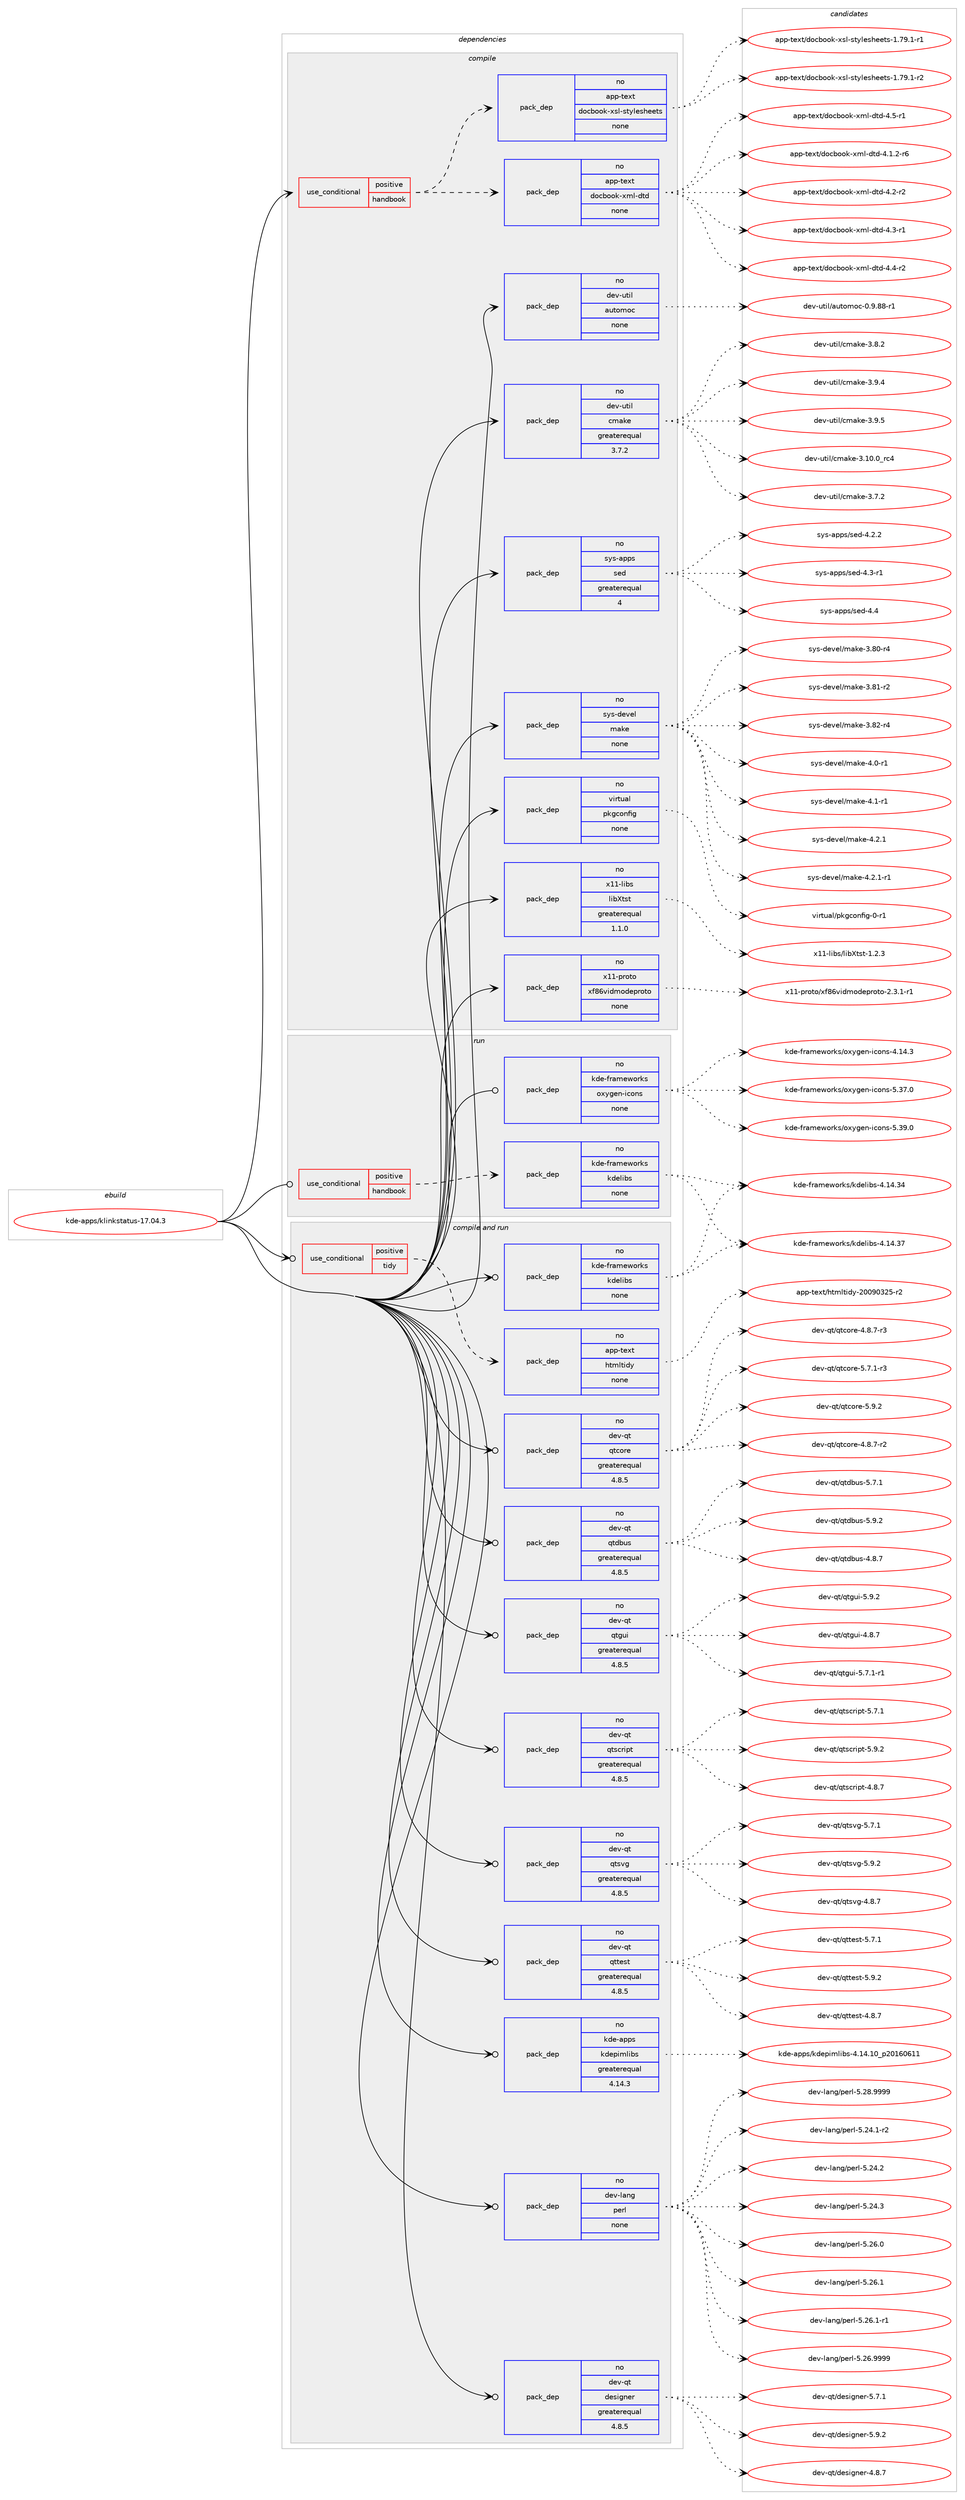 digraph prolog {

# *************
# Graph options
# *************

newrank=true;
concentrate=true;
compound=true;
graph [rankdir=LR,fontname=Helvetica,fontsize=10,ranksep=1.5];#, ranksep=2.5, nodesep=0.2];
edge  [arrowhead=vee];
node  [fontname=Helvetica,fontsize=10];

# **********
# The ebuild
# **********

subgraph cluster_leftcol {
color=gray;
rank=same;
label=<<i>ebuild</i>>;
id [label="kde-apps/klinkstatus-17.04.3", color=red, width=4, href="../kde-apps/klinkstatus-17.04.3.svg"];
}

# ****************
# The dependencies
# ****************

subgraph cluster_midcol {
color=gray;
label=<<i>dependencies</i>>;
subgraph cluster_compile {
fillcolor="#eeeeee";
style=filled;
label=<<i>compile</i>>;
subgraph cond82877 {
dependency321320 [label=<<TABLE BORDER="0" CELLBORDER="1" CELLSPACING="0" CELLPADDING="4"><TR><TD ROWSPAN="3" CELLPADDING="10">use_conditional</TD></TR><TR><TD>positive</TD></TR><TR><TD>handbook</TD></TR></TABLE>>, shape=none, color=red];
subgraph pack233449 {
dependency321321 [label=<<TABLE BORDER="0" CELLBORDER="1" CELLSPACING="0" CELLPADDING="4" WIDTH="220"><TR><TD ROWSPAN="6" CELLPADDING="30">pack_dep</TD></TR><TR><TD WIDTH="110">no</TD></TR><TR><TD>app-text</TD></TR><TR><TD>docbook-xml-dtd</TD></TR><TR><TD>none</TD></TR><TR><TD></TD></TR></TABLE>>, shape=none, color=blue];
}
dependency321320:e -> dependency321321:w [weight=20,style="dashed",arrowhead="vee"];
subgraph pack233450 {
dependency321322 [label=<<TABLE BORDER="0" CELLBORDER="1" CELLSPACING="0" CELLPADDING="4" WIDTH="220"><TR><TD ROWSPAN="6" CELLPADDING="30">pack_dep</TD></TR><TR><TD WIDTH="110">no</TD></TR><TR><TD>app-text</TD></TR><TR><TD>docbook-xsl-stylesheets</TD></TR><TR><TD>none</TD></TR><TR><TD></TD></TR></TABLE>>, shape=none, color=blue];
}
dependency321320:e -> dependency321322:w [weight=20,style="dashed",arrowhead="vee"];
}
id:e -> dependency321320:w [weight=20,style="solid",arrowhead="vee"];
subgraph pack233451 {
dependency321323 [label=<<TABLE BORDER="0" CELLBORDER="1" CELLSPACING="0" CELLPADDING="4" WIDTH="220"><TR><TD ROWSPAN="6" CELLPADDING="30">pack_dep</TD></TR><TR><TD WIDTH="110">no</TD></TR><TR><TD>dev-util</TD></TR><TR><TD>automoc</TD></TR><TR><TD>none</TD></TR><TR><TD></TD></TR></TABLE>>, shape=none, color=blue];
}
id:e -> dependency321323:w [weight=20,style="solid",arrowhead="vee"];
subgraph pack233452 {
dependency321324 [label=<<TABLE BORDER="0" CELLBORDER="1" CELLSPACING="0" CELLPADDING="4" WIDTH="220"><TR><TD ROWSPAN="6" CELLPADDING="30">pack_dep</TD></TR><TR><TD WIDTH="110">no</TD></TR><TR><TD>dev-util</TD></TR><TR><TD>cmake</TD></TR><TR><TD>greaterequal</TD></TR><TR><TD>3.7.2</TD></TR></TABLE>>, shape=none, color=blue];
}
id:e -> dependency321324:w [weight=20,style="solid",arrowhead="vee"];
subgraph pack233453 {
dependency321325 [label=<<TABLE BORDER="0" CELLBORDER="1" CELLSPACING="0" CELLPADDING="4" WIDTH="220"><TR><TD ROWSPAN="6" CELLPADDING="30">pack_dep</TD></TR><TR><TD WIDTH="110">no</TD></TR><TR><TD>sys-apps</TD></TR><TR><TD>sed</TD></TR><TR><TD>greaterequal</TD></TR><TR><TD>4</TD></TR></TABLE>>, shape=none, color=blue];
}
id:e -> dependency321325:w [weight=20,style="solid",arrowhead="vee"];
subgraph pack233454 {
dependency321326 [label=<<TABLE BORDER="0" CELLBORDER="1" CELLSPACING="0" CELLPADDING="4" WIDTH="220"><TR><TD ROWSPAN="6" CELLPADDING="30">pack_dep</TD></TR><TR><TD WIDTH="110">no</TD></TR><TR><TD>sys-devel</TD></TR><TR><TD>make</TD></TR><TR><TD>none</TD></TR><TR><TD></TD></TR></TABLE>>, shape=none, color=blue];
}
id:e -> dependency321326:w [weight=20,style="solid",arrowhead="vee"];
subgraph pack233455 {
dependency321327 [label=<<TABLE BORDER="0" CELLBORDER="1" CELLSPACING="0" CELLPADDING="4" WIDTH="220"><TR><TD ROWSPAN="6" CELLPADDING="30">pack_dep</TD></TR><TR><TD WIDTH="110">no</TD></TR><TR><TD>virtual</TD></TR><TR><TD>pkgconfig</TD></TR><TR><TD>none</TD></TR><TR><TD></TD></TR></TABLE>>, shape=none, color=blue];
}
id:e -> dependency321327:w [weight=20,style="solid",arrowhead="vee"];
subgraph pack233456 {
dependency321328 [label=<<TABLE BORDER="0" CELLBORDER="1" CELLSPACING="0" CELLPADDING="4" WIDTH="220"><TR><TD ROWSPAN="6" CELLPADDING="30">pack_dep</TD></TR><TR><TD WIDTH="110">no</TD></TR><TR><TD>x11-libs</TD></TR><TR><TD>libXtst</TD></TR><TR><TD>greaterequal</TD></TR><TR><TD>1.1.0</TD></TR></TABLE>>, shape=none, color=blue];
}
id:e -> dependency321328:w [weight=20,style="solid",arrowhead="vee"];
subgraph pack233457 {
dependency321329 [label=<<TABLE BORDER="0" CELLBORDER="1" CELLSPACING="0" CELLPADDING="4" WIDTH="220"><TR><TD ROWSPAN="6" CELLPADDING="30">pack_dep</TD></TR><TR><TD WIDTH="110">no</TD></TR><TR><TD>x11-proto</TD></TR><TR><TD>xf86vidmodeproto</TD></TR><TR><TD>none</TD></TR><TR><TD></TD></TR></TABLE>>, shape=none, color=blue];
}
id:e -> dependency321329:w [weight=20,style="solid",arrowhead="vee"];
}
subgraph cluster_compileandrun {
fillcolor="#eeeeee";
style=filled;
label=<<i>compile and run</i>>;
subgraph cond82878 {
dependency321330 [label=<<TABLE BORDER="0" CELLBORDER="1" CELLSPACING="0" CELLPADDING="4"><TR><TD ROWSPAN="3" CELLPADDING="10">use_conditional</TD></TR><TR><TD>positive</TD></TR><TR><TD>tidy</TD></TR></TABLE>>, shape=none, color=red];
subgraph pack233458 {
dependency321331 [label=<<TABLE BORDER="0" CELLBORDER="1" CELLSPACING="0" CELLPADDING="4" WIDTH="220"><TR><TD ROWSPAN="6" CELLPADDING="30">pack_dep</TD></TR><TR><TD WIDTH="110">no</TD></TR><TR><TD>app-text</TD></TR><TR><TD>htmltidy</TD></TR><TR><TD>none</TD></TR><TR><TD></TD></TR></TABLE>>, shape=none, color=blue];
}
dependency321330:e -> dependency321331:w [weight=20,style="dashed",arrowhead="vee"];
}
id:e -> dependency321330:w [weight=20,style="solid",arrowhead="odotvee"];
subgraph pack233459 {
dependency321332 [label=<<TABLE BORDER="0" CELLBORDER="1" CELLSPACING="0" CELLPADDING="4" WIDTH="220"><TR><TD ROWSPAN="6" CELLPADDING="30">pack_dep</TD></TR><TR><TD WIDTH="110">no</TD></TR><TR><TD>dev-lang</TD></TR><TR><TD>perl</TD></TR><TR><TD>none</TD></TR><TR><TD></TD></TR></TABLE>>, shape=none, color=blue];
}
id:e -> dependency321332:w [weight=20,style="solid",arrowhead="odotvee"];
subgraph pack233460 {
dependency321333 [label=<<TABLE BORDER="0" CELLBORDER="1" CELLSPACING="0" CELLPADDING="4" WIDTH="220"><TR><TD ROWSPAN="6" CELLPADDING="30">pack_dep</TD></TR><TR><TD WIDTH="110">no</TD></TR><TR><TD>dev-qt</TD></TR><TR><TD>designer</TD></TR><TR><TD>greaterequal</TD></TR><TR><TD>4.8.5</TD></TR></TABLE>>, shape=none, color=blue];
}
id:e -> dependency321333:w [weight=20,style="solid",arrowhead="odotvee"];
subgraph pack233461 {
dependency321334 [label=<<TABLE BORDER="0" CELLBORDER="1" CELLSPACING="0" CELLPADDING="4" WIDTH="220"><TR><TD ROWSPAN="6" CELLPADDING="30">pack_dep</TD></TR><TR><TD WIDTH="110">no</TD></TR><TR><TD>dev-qt</TD></TR><TR><TD>qtcore</TD></TR><TR><TD>greaterequal</TD></TR><TR><TD>4.8.5</TD></TR></TABLE>>, shape=none, color=blue];
}
id:e -> dependency321334:w [weight=20,style="solid",arrowhead="odotvee"];
subgraph pack233462 {
dependency321335 [label=<<TABLE BORDER="0" CELLBORDER="1" CELLSPACING="0" CELLPADDING="4" WIDTH="220"><TR><TD ROWSPAN="6" CELLPADDING="30">pack_dep</TD></TR><TR><TD WIDTH="110">no</TD></TR><TR><TD>dev-qt</TD></TR><TR><TD>qtdbus</TD></TR><TR><TD>greaterequal</TD></TR><TR><TD>4.8.5</TD></TR></TABLE>>, shape=none, color=blue];
}
id:e -> dependency321335:w [weight=20,style="solid",arrowhead="odotvee"];
subgraph pack233463 {
dependency321336 [label=<<TABLE BORDER="0" CELLBORDER="1" CELLSPACING="0" CELLPADDING="4" WIDTH="220"><TR><TD ROWSPAN="6" CELLPADDING="30">pack_dep</TD></TR><TR><TD WIDTH="110">no</TD></TR><TR><TD>dev-qt</TD></TR><TR><TD>qtgui</TD></TR><TR><TD>greaterequal</TD></TR><TR><TD>4.8.5</TD></TR></TABLE>>, shape=none, color=blue];
}
id:e -> dependency321336:w [weight=20,style="solid",arrowhead="odotvee"];
subgraph pack233464 {
dependency321337 [label=<<TABLE BORDER="0" CELLBORDER="1" CELLSPACING="0" CELLPADDING="4" WIDTH="220"><TR><TD ROWSPAN="6" CELLPADDING="30">pack_dep</TD></TR><TR><TD WIDTH="110">no</TD></TR><TR><TD>dev-qt</TD></TR><TR><TD>qtscript</TD></TR><TR><TD>greaterequal</TD></TR><TR><TD>4.8.5</TD></TR></TABLE>>, shape=none, color=blue];
}
id:e -> dependency321337:w [weight=20,style="solid",arrowhead="odotvee"];
subgraph pack233465 {
dependency321338 [label=<<TABLE BORDER="0" CELLBORDER="1" CELLSPACING="0" CELLPADDING="4" WIDTH="220"><TR><TD ROWSPAN="6" CELLPADDING="30">pack_dep</TD></TR><TR><TD WIDTH="110">no</TD></TR><TR><TD>dev-qt</TD></TR><TR><TD>qtsvg</TD></TR><TR><TD>greaterequal</TD></TR><TR><TD>4.8.5</TD></TR></TABLE>>, shape=none, color=blue];
}
id:e -> dependency321338:w [weight=20,style="solid",arrowhead="odotvee"];
subgraph pack233466 {
dependency321339 [label=<<TABLE BORDER="0" CELLBORDER="1" CELLSPACING="0" CELLPADDING="4" WIDTH="220"><TR><TD ROWSPAN="6" CELLPADDING="30">pack_dep</TD></TR><TR><TD WIDTH="110">no</TD></TR><TR><TD>dev-qt</TD></TR><TR><TD>qttest</TD></TR><TR><TD>greaterequal</TD></TR><TR><TD>4.8.5</TD></TR></TABLE>>, shape=none, color=blue];
}
id:e -> dependency321339:w [weight=20,style="solid",arrowhead="odotvee"];
subgraph pack233467 {
dependency321340 [label=<<TABLE BORDER="0" CELLBORDER="1" CELLSPACING="0" CELLPADDING="4" WIDTH="220"><TR><TD ROWSPAN="6" CELLPADDING="30">pack_dep</TD></TR><TR><TD WIDTH="110">no</TD></TR><TR><TD>kde-apps</TD></TR><TR><TD>kdepimlibs</TD></TR><TR><TD>greaterequal</TD></TR><TR><TD>4.14.3</TD></TR></TABLE>>, shape=none, color=blue];
}
id:e -> dependency321340:w [weight=20,style="solid",arrowhead="odotvee"];
subgraph pack233468 {
dependency321341 [label=<<TABLE BORDER="0" CELLBORDER="1" CELLSPACING="0" CELLPADDING="4" WIDTH="220"><TR><TD ROWSPAN="6" CELLPADDING="30">pack_dep</TD></TR><TR><TD WIDTH="110">no</TD></TR><TR><TD>kde-frameworks</TD></TR><TR><TD>kdelibs</TD></TR><TR><TD>none</TD></TR><TR><TD></TD></TR></TABLE>>, shape=none, color=blue];
}
id:e -> dependency321341:w [weight=20,style="solid",arrowhead="odotvee"];
}
subgraph cluster_run {
fillcolor="#eeeeee";
style=filled;
label=<<i>run</i>>;
subgraph cond82879 {
dependency321342 [label=<<TABLE BORDER="0" CELLBORDER="1" CELLSPACING="0" CELLPADDING="4"><TR><TD ROWSPAN="3" CELLPADDING="10">use_conditional</TD></TR><TR><TD>positive</TD></TR><TR><TD>handbook</TD></TR></TABLE>>, shape=none, color=red];
subgraph pack233469 {
dependency321343 [label=<<TABLE BORDER="0" CELLBORDER="1" CELLSPACING="0" CELLPADDING="4" WIDTH="220"><TR><TD ROWSPAN="6" CELLPADDING="30">pack_dep</TD></TR><TR><TD WIDTH="110">no</TD></TR><TR><TD>kde-frameworks</TD></TR><TR><TD>kdelibs</TD></TR><TR><TD>none</TD></TR><TR><TD></TD></TR></TABLE>>, shape=none, color=blue];
}
dependency321342:e -> dependency321343:w [weight=20,style="dashed",arrowhead="vee"];
}
id:e -> dependency321342:w [weight=20,style="solid",arrowhead="odot"];
subgraph pack233470 {
dependency321344 [label=<<TABLE BORDER="0" CELLBORDER="1" CELLSPACING="0" CELLPADDING="4" WIDTH="220"><TR><TD ROWSPAN="6" CELLPADDING="30">pack_dep</TD></TR><TR><TD WIDTH="110">no</TD></TR><TR><TD>kde-frameworks</TD></TR><TR><TD>oxygen-icons</TD></TR><TR><TD>none</TD></TR><TR><TD></TD></TR></TABLE>>, shape=none, color=blue];
}
id:e -> dependency321344:w [weight=20,style="solid",arrowhead="odot"];
}
}

# **************
# The candidates
# **************

subgraph cluster_choices {
rank=same;
color=gray;
label=<<i>candidates</i>>;

subgraph choice233449 {
color=black;
nodesep=1;
choice971121124511610112011647100111999811111110745120109108451001161004552464946504511454 [label="app-text/docbook-xml-dtd-4.1.2-r6", color=red, width=4,href="../app-text/docbook-xml-dtd-4.1.2-r6.svg"];
choice97112112451161011201164710011199981111111074512010910845100116100455246504511450 [label="app-text/docbook-xml-dtd-4.2-r2", color=red, width=4,href="../app-text/docbook-xml-dtd-4.2-r2.svg"];
choice97112112451161011201164710011199981111111074512010910845100116100455246514511449 [label="app-text/docbook-xml-dtd-4.3-r1", color=red, width=4,href="../app-text/docbook-xml-dtd-4.3-r1.svg"];
choice97112112451161011201164710011199981111111074512010910845100116100455246524511450 [label="app-text/docbook-xml-dtd-4.4-r2", color=red, width=4,href="../app-text/docbook-xml-dtd-4.4-r2.svg"];
choice97112112451161011201164710011199981111111074512010910845100116100455246534511449 [label="app-text/docbook-xml-dtd-4.5-r1", color=red, width=4,href="../app-text/docbook-xml-dtd-4.5-r1.svg"];
dependency321321:e -> choice971121124511610112011647100111999811111110745120109108451001161004552464946504511454:w [style=dotted,weight="100"];
dependency321321:e -> choice97112112451161011201164710011199981111111074512010910845100116100455246504511450:w [style=dotted,weight="100"];
dependency321321:e -> choice97112112451161011201164710011199981111111074512010910845100116100455246514511449:w [style=dotted,weight="100"];
dependency321321:e -> choice97112112451161011201164710011199981111111074512010910845100116100455246524511450:w [style=dotted,weight="100"];
dependency321321:e -> choice97112112451161011201164710011199981111111074512010910845100116100455246534511449:w [style=dotted,weight="100"];
}
subgraph choice233450 {
color=black;
nodesep=1;
choice97112112451161011201164710011199981111111074512011510845115116121108101115104101101116115454946555746494511449 [label="app-text/docbook-xsl-stylesheets-1.79.1-r1", color=red, width=4,href="../app-text/docbook-xsl-stylesheets-1.79.1-r1.svg"];
choice97112112451161011201164710011199981111111074512011510845115116121108101115104101101116115454946555746494511450 [label="app-text/docbook-xsl-stylesheets-1.79.1-r2", color=red, width=4,href="../app-text/docbook-xsl-stylesheets-1.79.1-r2.svg"];
dependency321322:e -> choice97112112451161011201164710011199981111111074512011510845115116121108101115104101101116115454946555746494511449:w [style=dotted,weight="100"];
dependency321322:e -> choice97112112451161011201164710011199981111111074512011510845115116121108101115104101101116115454946555746494511450:w [style=dotted,weight="100"];
}
subgraph choice233451 {
color=black;
nodesep=1;
choice10010111845117116105108479711711611110911199454846574656564511449 [label="dev-util/automoc-0.9.88-r1", color=red, width=4,href="../dev-util/automoc-0.9.88-r1.svg"];
dependency321323:e -> choice10010111845117116105108479711711611110911199454846574656564511449:w [style=dotted,weight="100"];
}
subgraph choice233452 {
color=black;
nodesep=1;
choice1001011184511711610510847991099710710145514649484648951149952 [label="dev-util/cmake-3.10.0_rc4", color=red, width=4,href="../dev-util/cmake-3.10.0_rc4.svg"];
choice10010111845117116105108479910997107101455146554650 [label="dev-util/cmake-3.7.2", color=red, width=4,href="../dev-util/cmake-3.7.2.svg"];
choice10010111845117116105108479910997107101455146564650 [label="dev-util/cmake-3.8.2", color=red, width=4,href="../dev-util/cmake-3.8.2.svg"];
choice10010111845117116105108479910997107101455146574652 [label="dev-util/cmake-3.9.4", color=red, width=4,href="../dev-util/cmake-3.9.4.svg"];
choice10010111845117116105108479910997107101455146574653 [label="dev-util/cmake-3.9.5", color=red, width=4,href="../dev-util/cmake-3.9.5.svg"];
dependency321324:e -> choice1001011184511711610510847991099710710145514649484648951149952:w [style=dotted,weight="100"];
dependency321324:e -> choice10010111845117116105108479910997107101455146554650:w [style=dotted,weight="100"];
dependency321324:e -> choice10010111845117116105108479910997107101455146564650:w [style=dotted,weight="100"];
dependency321324:e -> choice10010111845117116105108479910997107101455146574652:w [style=dotted,weight="100"];
dependency321324:e -> choice10010111845117116105108479910997107101455146574653:w [style=dotted,weight="100"];
}
subgraph choice233453 {
color=black;
nodesep=1;
choice115121115459711211211547115101100455246504650 [label="sys-apps/sed-4.2.2", color=red, width=4,href="../sys-apps/sed-4.2.2.svg"];
choice115121115459711211211547115101100455246514511449 [label="sys-apps/sed-4.3-r1", color=red, width=4,href="../sys-apps/sed-4.3-r1.svg"];
choice11512111545971121121154711510110045524652 [label="sys-apps/sed-4.4", color=red, width=4,href="../sys-apps/sed-4.4.svg"];
dependency321325:e -> choice115121115459711211211547115101100455246504650:w [style=dotted,weight="100"];
dependency321325:e -> choice115121115459711211211547115101100455246514511449:w [style=dotted,weight="100"];
dependency321325:e -> choice11512111545971121121154711510110045524652:w [style=dotted,weight="100"];
}
subgraph choice233454 {
color=black;
nodesep=1;
choice11512111545100101118101108471099710710145514656484511452 [label="sys-devel/make-3.80-r4", color=red, width=4,href="../sys-devel/make-3.80-r4.svg"];
choice11512111545100101118101108471099710710145514656494511450 [label="sys-devel/make-3.81-r2", color=red, width=4,href="../sys-devel/make-3.81-r2.svg"];
choice11512111545100101118101108471099710710145514656504511452 [label="sys-devel/make-3.82-r4", color=red, width=4,href="../sys-devel/make-3.82-r4.svg"];
choice115121115451001011181011084710997107101455246484511449 [label="sys-devel/make-4.0-r1", color=red, width=4,href="../sys-devel/make-4.0-r1.svg"];
choice115121115451001011181011084710997107101455246494511449 [label="sys-devel/make-4.1-r1", color=red, width=4,href="../sys-devel/make-4.1-r1.svg"];
choice115121115451001011181011084710997107101455246504649 [label="sys-devel/make-4.2.1", color=red, width=4,href="../sys-devel/make-4.2.1.svg"];
choice1151211154510010111810110847109971071014552465046494511449 [label="sys-devel/make-4.2.1-r1", color=red, width=4,href="../sys-devel/make-4.2.1-r1.svg"];
dependency321326:e -> choice11512111545100101118101108471099710710145514656484511452:w [style=dotted,weight="100"];
dependency321326:e -> choice11512111545100101118101108471099710710145514656494511450:w [style=dotted,weight="100"];
dependency321326:e -> choice11512111545100101118101108471099710710145514656504511452:w [style=dotted,weight="100"];
dependency321326:e -> choice115121115451001011181011084710997107101455246484511449:w [style=dotted,weight="100"];
dependency321326:e -> choice115121115451001011181011084710997107101455246494511449:w [style=dotted,weight="100"];
dependency321326:e -> choice115121115451001011181011084710997107101455246504649:w [style=dotted,weight="100"];
dependency321326:e -> choice1151211154510010111810110847109971071014552465046494511449:w [style=dotted,weight="100"];
}
subgraph choice233455 {
color=black;
nodesep=1;
choice11810511411611797108471121071039911111010210510345484511449 [label="virtual/pkgconfig-0-r1", color=red, width=4,href="../virtual/pkgconfig-0-r1.svg"];
dependency321327:e -> choice11810511411611797108471121071039911111010210510345484511449:w [style=dotted,weight="100"];
}
subgraph choice233456 {
color=black;
nodesep=1;
choice12049494510810598115471081059888116115116454946504651 [label="x11-libs/libXtst-1.2.3", color=red, width=4,href="../x11-libs/libXtst-1.2.3.svg"];
dependency321328:e -> choice12049494510810598115471081059888116115116454946504651:w [style=dotted,weight="100"];
}
subgraph choice233457 {
color=black;
nodesep=1;
choice1204949451121141111161114712010256541181051001091111001011121141111161114550465146494511449 [label="x11-proto/xf86vidmodeproto-2.3.1-r1", color=red, width=4,href="../x11-proto/xf86vidmodeproto-2.3.1-r1.svg"];
dependency321329:e -> choice1204949451121141111161114712010256541181051001091111001011121141111161114550465146494511449:w [style=dotted,weight="100"];
}
subgraph choice233458 {
color=black;
nodesep=1;
choice9711211245116101120116471041161091081161051001214550484857485150534511450 [label="app-text/htmltidy-20090325-r2", color=red, width=4,href="../app-text/htmltidy-20090325-r2.svg"];
dependency321331:e -> choice9711211245116101120116471041161091081161051001214550484857485150534511450:w [style=dotted,weight="100"];
}
subgraph choice233459 {
color=black;
nodesep=1;
choice100101118451089711010347112101114108455346505246494511450 [label="dev-lang/perl-5.24.1-r2", color=red, width=4,href="../dev-lang/perl-5.24.1-r2.svg"];
choice10010111845108971101034711210111410845534650524650 [label="dev-lang/perl-5.24.2", color=red, width=4,href="../dev-lang/perl-5.24.2.svg"];
choice10010111845108971101034711210111410845534650524651 [label="dev-lang/perl-5.24.3", color=red, width=4,href="../dev-lang/perl-5.24.3.svg"];
choice10010111845108971101034711210111410845534650544648 [label="dev-lang/perl-5.26.0", color=red, width=4,href="../dev-lang/perl-5.26.0.svg"];
choice10010111845108971101034711210111410845534650544649 [label="dev-lang/perl-5.26.1", color=red, width=4,href="../dev-lang/perl-5.26.1.svg"];
choice100101118451089711010347112101114108455346505446494511449 [label="dev-lang/perl-5.26.1-r1", color=red, width=4,href="../dev-lang/perl-5.26.1-r1.svg"];
choice10010111845108971101034711210111410845534650544657575757 [label="dev-lang/perl-5.26.9999", color=red, width=4,href="../dev-lang/perl-5.26.9999.svg"];
choice10010111845108971101034711210111410845534650564657575757 [label="dev-lang/perl-5.28.9999", color=red, width=4,href="../dev-lang/perl-5.28.9999.svg"];
dependency321332:e -> choice100101118451089711010347112101114108455346505246494511450:w [style=dotted,weight="100"];
dependency321332:e -> choice10010111845108971101034711210111410845534650524650:w [style=dotted,weight="100"];
dependency321332:e -> choice10010111845108971101034711210111410845534650524651:w [style=dotted,weight="100"];
dependency321332:e -> choice10010111845108971101034711210111410845534650544648:w [style=dotted,weight="100"];
dependency321332:e -> choice10010111845108971101034711210111410845534650544649:w [style=dotted,weight="100"];
dependency321332:e -> choice100101118451089711010347112101114108455346505446494511449:w [style=dotted,weight="100"];
dependency321332:e -> choice10010111845108971101034711210111410845534650544657575757:w [style=dotted,weight="100"];
dependency321332:e -> choice10010111845108971101034711210111410845534650564657575757:w [style=dotted,weight="100"];
}
subgraph choice233460 {
color=black;
nodesep=1;
choice1001011184511311647100101115105103110101114455246564655 [label="dev-qt/designer-4.8.7", color=red, width=4,href="../dev-qt/designer-4.8.7.svg"];
choice1001011184511311647100101115105103110101114455346554649 [label="dev-qt/designer-5.7.1", color=red, width=4,href="../dev-qt/designer-5.7.1.svg"];
choice1001011184511311647100101115105103110101114455346574650 [label="dev-qt/designer-5.9.2", color=red, width=4,href="../dev-qt/designer-5.9.2.svg"];
dependency321333:e -> choice1001011184511311647100101115105103110101114455246564655:w [style=dotted,weight="100"];
dependency321333:e -> choice1001011184511311647100101115105103110101114455346554649:w [style=dotted,weight="100"];
dependency321333:e -> choice1001011184511311647100101115105103110101114455346574650:w [style=dotted,weight="100"];
}
subgraph choice233461 {
color=black;
nodesep=1;
choice1001011184511311647113116991111141014552465646554511450 [label="dev-qt/qtcore-4.8.7-r2", color=red, width=4,href="../dev-qt/qtcore-4.8.7-r2.svg"];
choice1001011184511311647113116991111141014552465646554511451 [label="dev-qt/qtcore-4.8.7-r3", color=red, width=4,href="../dev-qt/qtcore-4.8.7-r3.svg"];
choice1001011184511311647113116991111141014553465546494511451 [label="dev-qt/qtcore-5.7.1-r3", color=red, width=4,href="../dev-qt/qtcore-5.7.1-r3.svg"];
choice100101118451131164711311699111114101455346574650 [label="dev-qt/qtcore-5.9.2", color=red, width=4,href="../dev-qt/qtcore-5.9.2.svg"];
dependency321334:e -> choice1001011184511311647113116991111141014552465646554511450:w [style=dotted,weight="100"];
dependency321334:e -> choice1001011184511311647113116991111141014552465646554511451:w [style=dotted,weight="100"];
dependency321334:e -> choice1001011184511311647113116991111141014553465546494511451:w [style=dotted,weight="100"];
dependency321334:e -> choice100101118451131164711311699111114101455346574650:w [style=dotted,weight="100"];
}
subgraph choice233462 {
color=black;
nodesep=1;
choice100101118451131164711311610098117115455246564655 [label="dev-qt/qtdbus-4.8.7", color=red, width=4,href="../dev-qt/qtdbus-4.8.7.svg"];
choice100101118451131164711311610098117115455346554649 [label="dev-qt/qtdbus-5.7.1", color=red, width=4,href="../dev-qt/qtdbus-5.7.1.svg"];
choice100101118451131164711311610098117115455346574650 [label="dev-qt/qtdbus-5.9.2", color=red, width=4,href="../dev-qt/qtdbus-5.9.2.svg"];
dependency321335:e -> choice100101118451131164711311610098117115455246564655:w [style=dotted,weight="100"];
dependency321335:e -> choice100101118451131164711311610098117115455346554649:w [style=dotted,weight="100"];
dependency321335:e -> choice100101118451131164711311610098117115455346574650:w [style=dotted,weight="100"];
}
subgraph choice233463 {
color=black;
nodesep=1;
choice1001011184511311647113116103117105455246564655 [label="dev-qt/qtgui-4.8.7", color=red, width=4,href="../dev-qt/qtgui-4.8.7.svg"];
choice10010111845113116471131161031171054553465546494511449 [label="dev-qt/qtgui-5.7.1-r1", color=red, width=4,href="../dev-qt/qtgui-5.7.1-r1.svg"];
choice1001011184511311647113116103117105455346574650 [label="dev-qt/qtgui-5.9.2", color=red, width=4,href="../dev-qt/qtgui-5.9.2.svg"];
dependency321336:e -> choice1001011184511311647113116103117105455246564655:w [style=dotted,weight="100"];
dependency321336:e -> choice10010111845113116471131161031171054553465546494511449:w [style=dotted,weight="100"];
dependency321336:e -> choice1001011184511311647113116103117105455346574650:w [style=dotted,weight="100"];
}
subgraph choice233464 {
color=black;
nodesep=1;
choice100101118451131164711311611599114105112116455246564655 [label="dev-qt/qtscript-4.8.7", color=red, width=4,href="../dev-qt/qtscript-4.8.7.svg"];
choice100101118451131164711311611599114105112116455346554649 [label="dev-qt/qtscript-5.7.1", color=red, width=4,href="../dev-qt/qtscript-5.7.1.svg"];
choice100101118451131164711311611599114105112116455346574650 [label="dev-qt/qtscript-5.9.2", color=red, width=4,href="../dev-qt/qtscript-5.9.2.svg"];
dependency321337:e -> choice100101118451131164711311611599114105112116455246564655:w [style=dotted,weight="100"];
dependency321337:e -> choice100101118451131164711311611599114105112116455346554649:w [style=dotted,weight="100"];
dependency321337:e -> choice100101118451131164711311611599114105112116455346574650:w [style=dotted,weight="100"];
}
subgraph choice233465 {
color=black;
nodesep=1;
choice1001011184511311647113116115118103455246564655 [label="dev-qt/qtsvg-4.8.7", color=red, width=4,href="../dev-qt/qtsvg-4.8.7.svg"];
choice1001011184511311647113116115118103455346554649 [label="dev-qt/qtsvg-5.7.1", color=red, width=4,href="../dev-qt/qtsvg-5.7.1.svg"];
choice1001011184511311647113116115118103455346574650 [label="dev-qt/qtsvg-5.9.2", color=red, width=4,href="../dev-qt/qtsvg-5.9.2.svg"];
dependency321338:e -> choice1001011184511311647113116115118103455246564655:w [style=dotted,weight="100"];
dependency321338:e -> choice1001011184511311647113116115118103455346554649:w [style=dotted,weight="100"];
dependency321338:e -> choice1001011184511311647113116115118103455346574650:w [style=dotted,weight="100"];
}
subgraph choice233466 {
color=black;
nodesep=1;
choice1001011184511311647113116116101115116455246564655 [label="dev-qt/qttest-4.8.7", color=red, width=4,href="../dev-qt/qttest-4.8.7.svg"];
choice1001011184511311647113116116101115116455346554649 [label="dev-qt/qttest-5.7.1", color=red, width=4,href="../dev-qt/qttest-5.7.1.svg"];
choice1001011184511311647113116116101115116455346574650 [label="dev-qt/qttest-5.9.2", color=red, width=4,href="../dev-qt/qttest-5.9.2.svg"];
dependency321339:e -> choice1001011184511311647113116116101115116455246564655:w [style=dotted,weight="100"];
dependency321339:e -> choice1001011184511311647113116116101115116455346554649:w [style=dotted,weight="100"];
dependency321339:e -> choice1001011184511311647113116116101115116455346574650:w [style=dotted,weight="100"];
}
subgraph choice233467 {
color=black;
nodesep=1;
choice107100101459711211211547107100101112105109108105981154552464952464948951125048495448544949 [label="kde-apps/kdepimlibs-4.14.10_p20160611", color=red, width=4,href="../kde-apps/kdepimlibs-4.14.10_p20160611.svg"];
dependency321340:e -> choice107100101459711211211547107100101112105109108105981154552464952464948951125048495448544949:w [style=dotted,weight="100"];
}
subgraph choice233468 {
color=black;
nodesep=1;
choice107100101451021149710910111911111410711547107100101108105981154552464952465152 [label="kde-frameworks/kdelibs-4.14.34", color=red, width=4,href="../kde-frameworks/kdelibs-4.14.34.svg"];
choice107100101451021149710910111911111410711547107100101108105981154552464952465155 [label="kde-frameworks/kdelibs-4.14.37", color=red, width=4,href="../kde-frameworks/kdelibs-4.14.37.svg"];
dependency321341:e -> choice107100101451021149710910111911111410711547107100101108105981154552464952465152:w [style=dotted,weight="100"];
dependency321341:e -> choice107100101451021149710910111911111410711547107100101108105981154552464952465155:w [style=dotted,weight="100"];
}
subgraph choice233469 {
color=black;
nodesep=1;
choice107100101451021149710910111911111410711547107100101108105981154552464952465152 [label="kde-frameworks/kdelibs-4.14.34", color=red, width=4,href="../kde-frameworks/kdelibs-4.14.34.svg"];
choice107100101451021149710910111911111410711547107100101108105981154552464952465155 [label="kde-frameworks/kdelibs-4.14.37", color=red, width=4,href="../kde-frameworks/kdelibs-4.14.37.svg"];
dependency321343:e -> choice107100101451021149710910111911111410711547107100101108105981154552464952465152:w [style=dotted,weight="100"];
dependency321343:e -> choice107100101451021149710910111911111410711547107100101108105981154552464952465155:w [style=dotted,weight="100"];
}
subgraph choice233470 {
color=black;
nodesep=1;
choice107100101451021149710910111911111410711547111120121103101110451059911111011545524649524651 [label="kde-frameworks/oxygen-icons-4.14.3", color=red, width=4,href="../kde-frameworks/oxygen-icons-4.14.3.svg"];
choice107100101451021149710910111911111410711547111120121103101110451059911111011545534651554648 [label="kde-frameworks/oxygen-icons-5.37.0", color=red, width=4,href="../kde-frameworks/oxygen-icons-5.37.0.svg"];
choice107100101451021149710910111911111410711547111120121103101110451059911111011545534651574648 [label="kde-frameworks/oxygen-icons-5.39.0", color=red, width=4,href="../kde-frameworks/oxygen-icons-5.39.0.svg"];
dependency321344:e -> choice107100101451021149710910111911111410711547111120121103101110451059911111011545524649524651:w [style=dotted,weight="100"];
dependency321344:e -> choice107100101451021149710910111911111410711547111120121103101110451059911111011545534651554648:w [style=dotted,weight="100"];
dependency321344:e -> choice107100101451021149710910111911111410711547111120121103101110451059911111011545534651574648:w [style=dotted,weight="100"];
}
}

}
